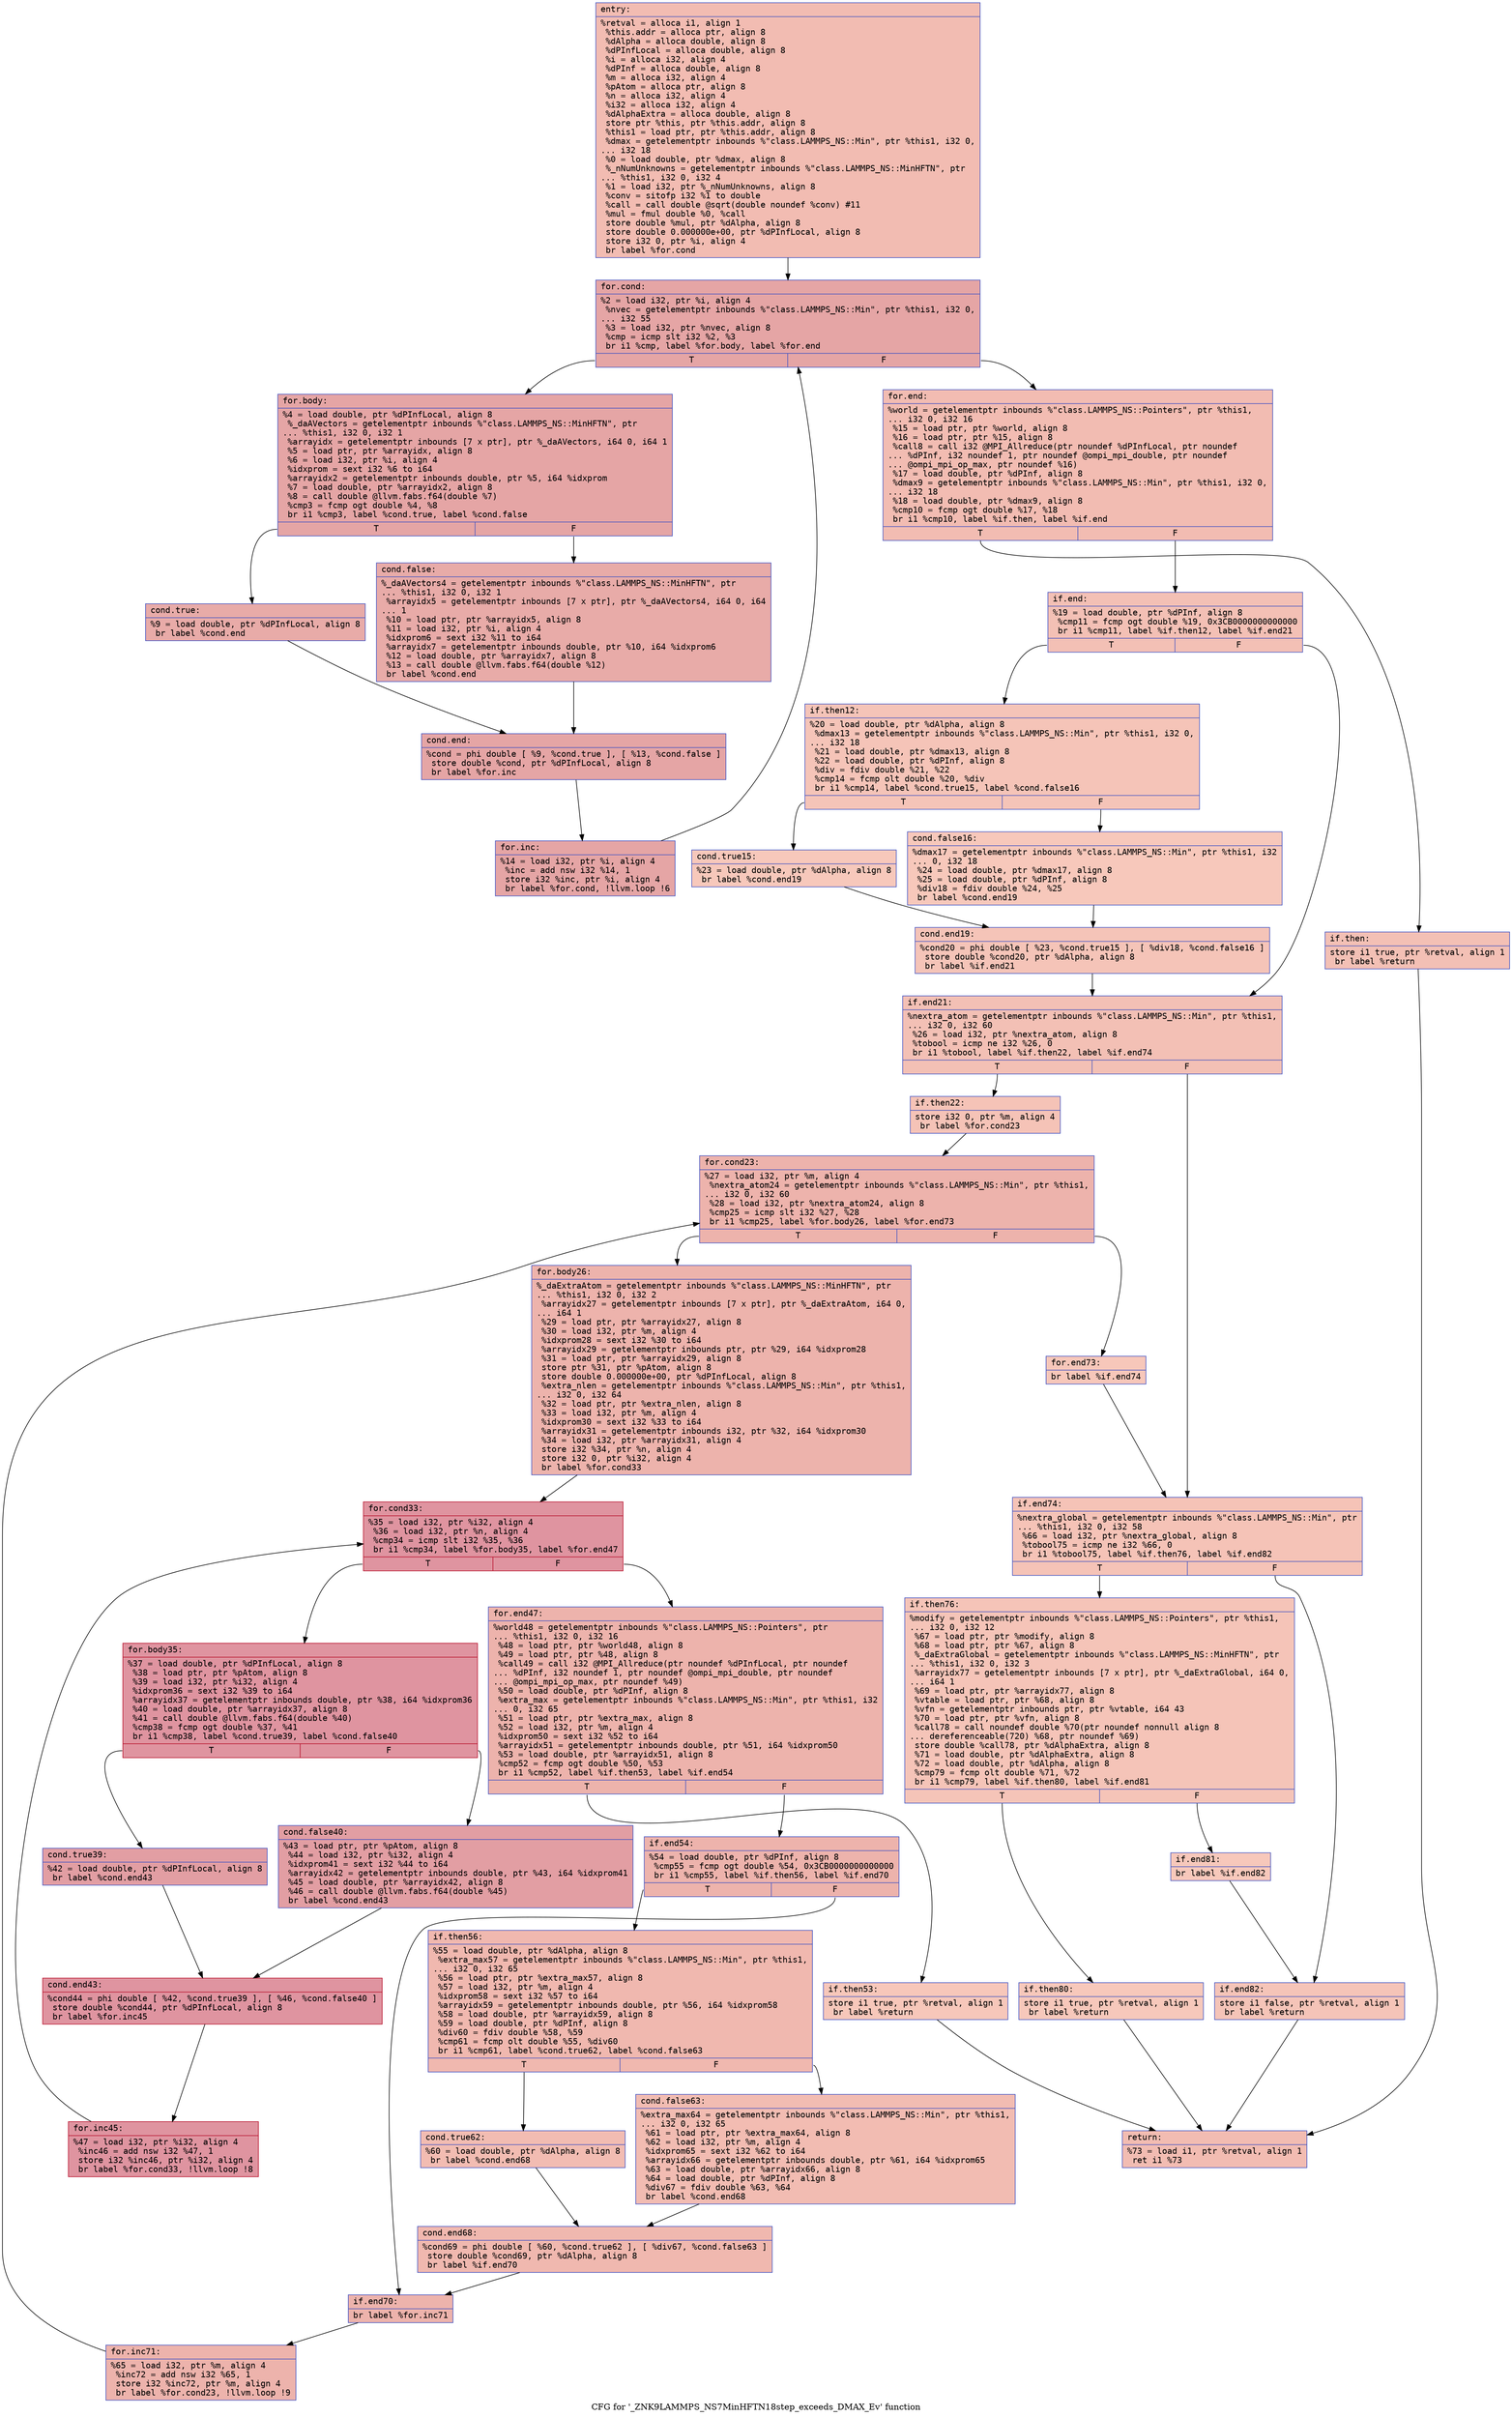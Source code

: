 digraph "CFG for '_ZNK9LAMMPS_NS7MinHFTN18step_exceeds_DMAX_Ev' function" {
	label="CFG for '_ZNK9LAMMPS_NS7MinHFTN18step_exceeds_DMAX_Ev' function";

	Node0x556e845b6450 [shape=record,color="#3d50c3ff", style=filled, fillcolor="#e1675170" fontname="Courier",label="{entry:\l|  %retval = alloca i1, align 1\l  %this.addr = alloca ptr, align 8\l  %dAlpha = alloca double, align 8\l  %dPInfLocal = alloca double, align 8\l  %i = alloca i32, align 4\l  %dPInf = alloca double, align 8\l  %m = alloca i32, align 4\l  %pAtom = alloca ptr, align 8\l  %n = alloca i32, align 4\l  %i32 = alloca i32, align 4\l  %dAlphaExtra = alloca double, align 8\l  store ptr %this, ptr %this.addr, align 8\l  %this1 = load ptr, ptr %this.addr, align 8\l  %dmax = getelementptr inbounds %\"class.LAMMPS_NS::Min\", ptr %this1, i32 0,\l... i32 18\l  %0 = load double, ptr %dmax, align 8\l  %_nNumUnknowns = getelementptr inbounds %\"class.LAMMPS_NS::MinHFTN\", ptr\l... %this1, i32 0, i32 4\l  %1 = load i32, ptr %_nNumUnknowns, align 8\l  %conv = sitofp i32 %1 to double\l  %call = call double @sqrt(double noundef %conv) #11\l  %mul = fmul double %0, %call\l  store double %mul, ptr %dAlpha, align 8\l  store double 0.000000e+00, ptr %dPInfLocal, align 8\l  store i32 0, ptr %i, align 4\l  br label %for.cond\l}"];
	Node0x556e845b6450 -> Node0x556e845b9130[tooltip="entry -> for.cond\nProbability 100.00%" ];
	Node0x556e845b9130 [shape=record,color="#3d50c3ff", style=filled, fillcolor="#c5333470" fontname="Courier",label="{for.cond:\l|  %2 = load i32, ptr %i, align 4\l  %nvec = getelementptr inbounds %\"class.LAMMPS_NS::Min\", ptr %this1, i32 0,\l... i32 55\l  %3 = load i32, ptr %nvec, align 8\l  %cmp = icmp slt i32 %2, %3\l  br i1 %cmp, label %for.body, label %for.end\l|{<s0>T|<s1>F}}"];
	Node0x556e845b9130:s0 -> Node0x556e845b94b0[tooltip="for.cond -> for.body\nProbability 96.88%" ];
	Node0x556e845b9130:s1 -> Node0x556e845b9530[tooltip="for.cond -> for.end\nProbability 3.12%" ];
	Node0x556e845b94b0 [shape=record,color="#3d50c3ff", style=filled, fillcolor="#c5333470" fontname="Courier",label="{for.body:\l|  %4 = load double, ptr %dPInfLocal, align 8\l  %_daAVectors = getelementptr inbounds %\"class.LAMMPS_NS::MinHFTN\", ptr\l... %this1, i32 0, i32 1\l  %arrayidx = getelementptr inbounds [7 x ptr], ptr %_daAVectors, i64 0, i64 1\l  %5 = load ptr, ptr %arrayidx, align 8\l  %6 = load i32, ptr %i, align 4\l  %idxprom = sext i32 %6 to i64\l  %arrayidx2 = getelementptr inbounds double, ptr %5, i64 %idxprom\l  %7 = load double, ptr %arrayidx2, align 8\l  %8 = call double @llvm.fabs.f64(double %7)\l  %cmp3 = fcmp ogt double %4, %8\l  br i1 %cmp3, label %cond.true, label %cond.false\l|{<s0>T|<s1>F}}"];
	Node0x556e845b94b0:s0 -> Node0x556e845b9ec0[tooltip="for.body -> cond.true\nProbability 50.00%" ];
	Node0x556e845b94b0:s1 -> Node0x556e845b9f40[tooltip="for.body -> cond.false\nProbability 50.00%" ];
	Node0x556e845b9ec0 [shape=record,color="#3d50c3ff", style=filled, fillcolor="#cc403a70" fontname="Courier",label="{cond.true:\l|  %9 = load double, ptr %dPInfLocal, align 8\l  br label %cond.end\l}"];
	Node0x556e845b9ec0 -> Node0x556e845ba0f0[tooltip="cond.true -> cond.end\nProbability 100.00%" ];
	Node0x556e845b9f40 [shape=record,color="#3d50c3ff", style=filled, fillcolor="#cc403a70" fontname="Courier",label="{cond.false:\l|  %_daAVectors4 = getelementptr inbounds %\"class.LAMMPS_NS::MinHFTN\", ptr\l... %this1, i32 0, i32 1\l  %arrayidx5 = getelementptr inbounds [7 x ptr], ptr %_daAVectors4, i64 0, i64\l... 1\l  %10 = load ptr, ptr %arrayidx5, align 8\l  %11 = load i32, ptr %i, align 4\l  %idxprom6 = sext i32 %11 to i64\l  %arrayidx7 = getelementptr inbounds double, ptr %10, i64 %idxprom6\l  %12 = load double, ptr %arrayidx7, align 8\l  %13 = call double @llvm.fabs.f64(double %12)\l  br label %cond.end\l}"];
	Node0x556e845b9f40 -> Node0x556e845ba0f0[tooltip="cond.false -> cond.end\nProbability 100.00%" ];
	Node0x556e845ba0f0 [shape=record,color="#3d50c3ff", style=filled, fillcolor="#c5333470" fontname="Courier",label="{cond.end:\l|  %cond = phi double [ %9, %cond.true ], [ %13, %cond.false ]\l  store double %cond, ptr %dPInfLocal, align 8\l  br label %for.inc\l}"];
	Node0x556e845ba0f0 -> Node0x556e845ba8d0[tooltip="cond.end -> for.inc\nProbability 100.00%" ];
	Node0x556e845ba8d0 [shape=record,color="#3d50c3ff", style=filled, fillcolor="#c5333470" fontname="Courier",label="{for.inc:\l|  %14 = load i32, ptr %i, align 4\l  %inc = add nsw i32 %14, 1\l  store i32 %inc, ptr %i, align 4\l  br label %for.cond, !llvm.loop !6\l}"];
	Node0x556e845ba8d0 -> Node0x556e845b9130[tooltip="for.inc -> for.cond\nProbability 100.00%" ];
	Node0x556e845b9530 [shape=record,color="#3d50c3ff", style=filled, fillcolor="#e1675170" fontname="Courier",label="{for.end:\l|  %world = getelementptr inbounds %\"class.LAMMPS_NS::Pointers\", ptr %this1,\l... i32 0, i32 16\l  %15 = load ptr, ptr %world, align 8\l  %16 = load ptr, ptr %15, align 8\l  %call8 = call i32 @MPI_Allreduce(ptr noundef %dPInfLocal, ptr noundef\l... %dPInf, i32 noundef 1, ptr noundef @ompi_mpi_double, ptr noundef\l... @ompi_mpi_op_max, ptr noundef %16)\l  %17 = load double, ptr %dPInf, align 8\l  %dmax9 = getelementptr inbounds %\"class.LAMMPS_NS::Min\", ptr %this1, i32 0,\l... i32 18\l  %18 = load double, ptr %dmax9, align 8\l  %cmp10 = fcmp ogt double %17, %18\l  br i1 %cmp10, label %if.then, label %if.end\l|{<s0>T|<s1>F}}"];
	Node0x556e845b9530:s0 -> Node0x556e845bb310[tooltip="for.end -> if.then\nProbability 50.00%" ];
	Node0x556e845b9530:s1 -> Node0x556e845bb380[tooltip="for.end -> if.end\nProbability 50.00%" ];
	Node0x556e845bb310 [shape=record,color="#3d50c3ff", style=filled, fillcolor="#e5705870" fontname="Courier",label="{if.then:\l|  store i1 true, ptr %retval, align 1\l  br label %return\l}"];
	Node0x556e845bb310 -> Node0x556e845bb540[tooltip="if.then -> return\nProbability 100.00%" ];
	Node0x556e845bb380 [shape=record,color="#3d50c3ff", style=filled, fillcolor="#e5705870" fontname="Courier",label="{if.end:\l|  %19 = load double, ptr %dPInf, align 8\l  %cmp11 = fcmp ogt double %19, 0x3CB0000000000000\l  br i1 %cmp11, label %if.then12, label %if.end21\l|{<s0>T|<s1>F}}"];
	Node0x556e845bb380:s0 -> Node0x556e845bb750[tooltip="if.end -> if.then12\nProbability 50.00%" ];
	Node0x556e845bb380:s1 -> Node0x556e845bb7a0[tooltip="if.end -> if.end21\nProbability 50.00%" ];
	Node0x556e845bb750 [shape=record,color="#3d50c3ff", style=filled, fillcolor="#e97a5f70" fontname="Courier",label="{if.then12:\l|  %20 = load double, ptr %dAlpha, align 8\l  %dmax13 = getelementptr inbounds %\"class.LAMMPS_NS::Min\", ptr %this1, i32 0,\l... i32 18\l  %21 = load double, ptr %dmax13, align 8\l  %22 = load double, ptr %dPInf, align 8\l  %div = fdiv double %21, %22\l  %cmp14 = fcmp olt double %20, %div\l  br i1 %cmp14, label %cond.true15, label %cond.false16\l|{<s0>T|<s1>F}}"];
	Node0x556e845bb750:s0 -> Node0x556e845bbfa0[tooltip="if.then12 -> cond.true15\nProbability 50.00%" ];
	Node0x556e845bb750:s1 -> Node0x556e845bc020[tooltip="if.then12 -> cond.false16\nProbability 50.00%" ];
	Node0x556e845bbfa0 [shape=record,color="#3d50c3ff", style=filled, fillcolor="#ed836670" fontname="Courier",label="{cond.true15:\l|  %23 = load double, ptr %dAlpha, align 8\l  br label %cond.end19\l}"];
	Node0x556e845bbfa0 -> Node0x556e845bc1d0[tooltip="cond.true15 -> cond.end19\nProbability 100.00%" ];
	Node0x556e845bc020 [shape=record,color="#3d50c3ff", style=filled, fillcolor="#ed836670" fontname="Courier",label="{cond.false16:\l|  %dmax17 = getelementptr inbounds %\"class.LAMMPS_NS::Min\", ptr %this1, i32\l... 0, i32 18\l  %24 = load double, ptr %dmax17, align 8\l  %25 = load double, ptr %dPInf, align 8\l  %div18 = fdiv double %24, %25\l  br label %cond.end19\l}"];
	Node0x556e845bc020 -> Node0x556e845bc1d0[tooltip="cond.false16 -> cond.end19\nProbability 100.00%" ];
	Node0x556e845bc1d0 [shape=record,color="#3d50c3ff", style=filled, fillcolor="#e97a5f70" fontname="Courier",label="{cond.end19:\l|  %cond20 = phi double [ %23, %cond.true15 ], [ %div18, %cond.false16 ]\l  store double %cond20, ptr %dAlpha, align 8\l  br label %if.end21\l}"];
	Node0x556e845bc1d0 -> Node0x556e845bb7a0[tooltip="cond.end19 -> if.end21\nProbability 100.00%" ];
	Node0x556e845bb7a0 [shape=record,color="#3d50c3ff", style=filled, fillcolor="#e5705870" fontname="Courier",label="{if.end21:\l|  %nextra_atom = getelementptr inbounds %\"class.LAMMPS_NS::Min\", ptr %this1,\l... i32 0, i32 60\l  %26 = load i32, ptr %nextra_atom, align 8\l  %tobool = icmp ne i32 %26, 0\l  br i1 %tobool, label %if.then22, label %if.end74\l|{<s0>T|<s1>F}}"];
	Node0x556e845bb7a0:s0 -> Node0x556e845bc910[tooltip="if.end21 -> if.then22\nProbability 62.50%" ];
	Node0x556e845bb7a0:s1 -> Node0x556e845bc990[tooltip="if.end21 -> if.end74\nProbability 37.50%" ];
	Node0x556e845bc910 [shape=record,color="#3d50c3ff", style=filled, fillcolor="#e8765c70" fontname="Courier",label="{if.then22:\l|  store i32 0, ptr %m, align 4\l  br label %for.cond23\l}"];
	Node0x556e845bc910 -> Node0x556e845bcbc0[tooltip="if.then22 -> for.cond23\nProbability 100.00%" ];
	Node0x556e845bcbc0 [shape=record,color="#3d50c3ff", style=filled, fillcolor="#d6524470" fontname="Courier",label="{for.cond23:\l|  %27 = load i32, ptr %m, align 4\l  %nextra_atom24 = getelementptr inbounds %\"class.LAMMPS_NS::Min\", ptr %this1,\l... i32 0, i32 60\l  %28 = load i32, ptr %nextra_atom24, align 8\l  %cmp25 = icmp slt i32 %27, %28\l  br i1 %cmp25, label %for.body26, label %for.end73\l|{<s0>T|<s1>F}}"];
	Node0x556e845bcbc0:s0 -> Node0x556e845bcf50[tooltip="for.cond23 -> for.body26\nProbability 96.88%" ];
	Node0x556e845bcbc0:s1 -> Node0x556e845bcfd0[tooltip="for.cond23 -> for.end73\nProbability 3.12%" ];
	Node0x556e845bcf50 [shape=record,color="#3d50c3ff", style=filled, fillcolor="#d6524470" fontname="Courier",label="{for.body26:\l|  %_daExtraAtom = getelementptr inbounds %\"class.LAMMPS_NS::MinHFTN\", ptr\l... %this1, i32 0, i32 2\l  %arrayidx27 = getelementptr inbounds [7 x ptr], ptr %_daExtraAtom, i64 0,\l... i64 1\l  %29 = load ptr, ptr %arrayidx27, align 8\l  %30 = load i32, ptr %m, align 4\l  %idxprom28 = sext i32 %30 to i64\l  %arrayidx29 = getelementptr inbounds ptr, ptr %29, i64 %idxprom28\l  %31 = load ptr, ptr %arrayidx29, align 8\l  store ptr %31, ptr %pAtom, align 8\l  store double 0.000000e+00, ptr %dPInfLocal, align 8\l  %extra_nlen = getelementptr inbounds %\"class.LAMMPS_NS::Min\", ptr %this1,\l... i32 0, i32 64\l  %32 = load ptr, ptr %extra_nlen, align 8\l  %33 = load i32, ptr %m, align 4\l  %idxprom30 = sext i32 %33 to i64\l  %arrayidx31 = getelementptr inbounds i32, ptr %32, i64 %idxprom30\l  %34 = load i32, ptr %arrayidx31, align 4\l  store i32 %34, ptr %n, align 4\l  store i32 0, ptr %i32, align 4\l  br label %for.cond33\l}"];
	Node0x556e845bcf50 -> Node0x556e845bdc90[tooltip="for.body26 -> for.cond33\nProbability 100.00%" ];
	Node0x556e845bdc90 [shape=record,color="#b70d28ff", style=filled, fillcolor="#b70d2870" fontname="Courier",label="{for.cond33:\l|  %35 = load i32, ptr %i32, align 4\l  %36 = load i32, ptr %n, align 4\l  %cmp34 = icmp slt i32 %35, %36\l  br i1 %cmp34, label %for.body35, label %for.end47\l|{<s0>T|<s1>F}}"];
	Node0x556e845bdc90:s0 -> Node0x556e845bdf30[tooltip="for.cond33 -> for.body35\nProbability 96.88%" ];
	Node0x556e845bdc90:s1 -> Node0x556e845bdfb0[tooltip="for.cond33 -> for.end47\nProbability 3.12%" ];
	Node0x556e845bdf30 [shape=record,color="#b70d28ff", style=filled, fillcolor="#b70d2870" fontname="Courier",label="{for.body35:\l|  %37 = load double, ptr %dPInfLocal, align 8\l  %38 = load ptr, ptr %pAtom, align 8\l  %39 = load i32, ptr %i32, align 4\l  %idxprom36 = sext i32 %39 to i64\l  %arrayidx37 = getelementptr inbounds double, ptr %38, i64 %idxprom36\l  %40 = load double, ptr %arrayidx37, align 8\l  %41 = call double @llvm.fabs.f64(double %40)\l  %cmp38 = fcmp ogt double %37, %41\l  br i1 %cmp38, label %cond.true39, label %cond.false40\l|{<s0>T|<s1>F}}"];
	Node0x556e845bdf30:s0 -> Node0x556e845be650[tooltip="for.body35 -> cond.true39\nProbability 50.00%" ];
	Node0x556e845bdf30:s1 -> Node0x556e845be6d0[tooltip="for.body35 -> cond.false40\nProbability 50.00%" ];
	Node0x556e845be650 [shape=record,color="#3d50c3ff", style=filled, fillcolor="#be242e70" fontname="Courier",label="{cond.true39:\l|  %42 = load double, ptr %dPInfLocal, align 8\l  br label %cond.end43\l}"];
	Node0x556e845be650 -> Node0x556e845be8e0[tooltip="cond.true39 -> cond.end43\nProbability 100.00%" ];
	Node0x556e845be6d0 [shape=record,color="#3d50c3ff", style=filled, fillcolor="#be242e70" fontname="Courier",label="{cond.false40:\l|  %43 = load ptr, ptr %pAtom, align 8\l  %44 = load i32, ptr %i32, align 4\l  %idxprom41 = sext i32 %44 to i64\l  %arrayidx42 = getelementptr inbounds double, ptr %43, i64 %idxprom41\l  %45 = load double, ptr %arrayidx42, align 8\l  %46 = call double @llvm.fabs.f64(double %45)\l  br label %cond.end43\l}"];
	Node0x556e845be6d0 -> Node0x556e845be8e0[tooltip="cond.false40 -> cond.end43\nProbability 100.00%" ];
	Node0x556e845be8e0 [shape=record,color="#b70d28ff", style=filled, fillcolor="#b70d2870" fontname="Courier",label="{cond.end43:\l|  %cond44 = phi double [ %42, %cond.true39 ], [ %46, %cond.false40 ]\l  store double %cond44, ptr %dPInfLocal, align 8\l  br label %for.inc45\l}"];
	Node0x556e845be8e0 -> Node0x556e845beee0[tooltip="cond.end43 -> for.inc45\nProbability 100.00%" ];
	Node0x556e845beee0 [shape=record,color="#b70d28ff", style=filled, fillcolor="#b70d2870" fontname="Courier",label="{for.inc45:\l|  %47 = load i32, ptr %i32, align 4\l  %inc46 = add nsw i32 %47, 1\l  store i32 %inc46, ptr %i32, align 4\l  br label %for.cond33, !llvm.loop !8\l}"];
	Node0x556e845beee0 -> Node0x556e845bdc90[tooltip="for.inc45 -> for.cond33\nProbability 100.00%" ];
	Node0x556e845bdfb0 [shape=record,color="#3d50c3ff", style=filled, fillcolor="#d6524470" fontname="Courier",label="{for.end47:\l|  %world48 = getelementptr inbounds %\"class.LAMMPS_NS::Pointers\", ptr\l... %this1, i32 0, i32 16\l  %48 = load ptr, ptr %world48, align 8\l  %49 = load ptr, ptr %48, align 8\l  %call49 = call i32 @MPI_Allreduce(ptr noundef %dPInfLocal, ptr noundef\l... %dPInf, i32 noundef 1, ptr noundef @ompi_mpi_double, ptr noundef\l... @ompi_mpi_op_max, ptr noundef %49)\l  %50 = load double, ptr %dPInf, align 8\l  %extra_max = getelementptr inbounds %\"class.LAMMPS_NS::Min\", ptr %this1, i32\l... 0, i32 65\l  %51 = load ptr, ptr %extra_max, align 8\l  %52 = load i32, ptr %m, align 4\l  %idxprom50 = sext i32 %52 to i64\l  %arrayidx51 = getelementptr inbounds double, ptr %51, i64 %idxprom50\l  %53 = load double, ptr %arrayidx51, align 8\l  %cmp52 = fcmp ogt double %50, %53\l  br i1 %cmp52, label %if.then53, label %if.end54\l|{<s0>T|<s1>F}}"];
	Node0x556e845bdfb0:s0 -> Node0x556e845c04a0[tooltip="for.end47 -> if.then53\nProbability 3.12%" ];
	Node0x556e845bdfb0:s1 -> Node0x556e845c0520[tooltip="for.end47 -> if.end54\nProbability 96.88%" ];
	Node0x556e845c04a0 [shape=record,color="#3d50c3ff", style=filled, fillcolor="#ec7f6370" fontname="Courier",label="{if.then53:\l|  store i1 true, ptr %retval, align 1\l  br label %return\l}"];
	Node0x556e845c04a0 -> Node0x556e845bb540[tooltip="if.then53 -> return\nProbability 100.00%" ];
	Node0x556e845c0520 [shape=record,color="#3d50c3ff", style=filled, fillcolor="#d6524470" fontname="Courier",label="{if.end54:\l|  %54 = load double, ptr %dPInf, align 8\l  %cmp55 = fcmp ogt double %54, 0x3CB0000000000000\l  br i1 %cmp55, label %if.then56, label %if.end70\l|{<s0>T|<s1>F}}"];
	Node0x556e845c0520:s0 -> Node0x556e845bbb10[tooltip="if.end54 -> if.then56\nProbability 50.00%" ];
	Node0x556e845c0520:s1 -> Node0x556e845bbb90[tooltip="if.end54 -> if.end70\nProbability 50.00%" ];
	Node0x556e845bbb10 [shape=record,color="#3d50c3ff", style=filled, fillcolor="#dc5d4a70" fontname="Courier",label="{if.then56:\l|  %55 = load double, ptr %dAlpha, align 8\l  %extra_max57 = getelementptr inbounds %\"class.LAMMPS_NS::Min\", ptr %this1,\l... i32 0, i32 65\l  %56 = load ptr, ptr %extra_max57, align 8\l  %57 = load i32, ptr %m, align 4\l  %idxprom58 = sext i32 %57 to i64\l  %arrayidx59 = getelementptr inbounds double, ptr %56, i64 %idxprom58\l  %58 = load double, ptr %arrayidx59, align 8\l  %59 = load double, ptr %dPInf, align 8\l  %div60 = fdiv double %58, %59\l  %cmp61 = fcmp olt double %55, %div60\l  br i1 %cmp61, label %cond.true62, label %cond.false63\l|{<s0>T|<s1>F}}"];
	Node0x556e845bbb10:s0 -> Node0x556e845c1690[tooltip="if.then56 -> cond.true62\nProbability 50.00%" ];
	Node0x556e845bbb10:s1 -> Node0x556e845c1710[tooltip="if.then56 -> cond.false63\nProbability 50.00%" ];
	Node0x556e845c1690 [shape=record,color="#3d50c3ff", style=filled, fillcolor="#e1675170" fontname="Courier",label="{cond.true62:\l|  %60 = load double, ptr %dAlpha, align 8\l  br label %cond.end68\l}"];
	Node0x556e845c1690 -> Node0x556e845c1920[tooltip="cond.true62 -> cond.end68\nProbability 100.00%" ];
	Node0x556e845c1710 [shape=record,color="#3d50c3ff", style=filled, fillcolor="#e1675170" fontname="Courier",label="{cond.false63:\l|  %extra_max64 = getelementptr inbounds %\"class.LAMMPS_NS::Min\", ptr %this1,\l... i32 0, i32 65\l  %61 = load ptr, ptr %extra_max64, align 8\l  %62 = load i32, ptr %m, align 4\l  %idxprom65 = sext i32 %62 to i64\l  %arrayidx66 = getelementptr inbounds double, ptr %61, i64 %idxprom65\l  %63 = load double, ptr %arrayidx66, align 8\l  %64 = load double, ptr %dPInf, align 8\l  %div67 = fdiv double %63, %64\l  br label %cond.end68\l}"];
	Node0x556e845c1710 -> Node0x556e845c1920[tooltip="cond.false63 -> cond.end68\nProbability 100.00%" ];
	Node0x556e845c1920 [shape=record,color="#3d50c3ff", style=filled, fillcolor="#dc5d4a70" fontname="Courier",label="{cond.end68:\l|  %cond69 = phi double [ %60, %cond.true62 ], [ %div67, %cond.false63 ]\l  store double %cond69, ptr %dAlpha, align 8\l  br label %if.end70\l}"];
	Node0x556e845c1920 -> Node0x556e845bbb90[tooltip="cond.end68 -> if.end70\nProbability 100.00%" ];
	Node0x556e845bbb90 [shape=record,color="#3d50c3ff", style=filled, fillcolor="#d6524470" fontname="Courier",label="{if.end70:\l|  br label %for.inc71\l}"];
	Node0x556e845bbb90 -> Node0x556e845c20c0[tooltip="if.end70 -> for.inc71\nProbability 100.00%" ];
	Node0x556e845c20c0 [shape=record,color="#3d50c3ff", style=filled, fillcolor="#d6524470" fontname="Courier",label="{for.inc71:\l|  %65 = load i32, ptr %m, align 4\l  %inc72 = add nsw i32 %65, 1\l  store i32 %inc72, ptr %m, align 4\l  br label %for.cond23, !llvm.loop !9\l}"];
	Node0x556e845c20c0 -> Node0x556e845bcbc0[tooltip="for.inc71 -> for.cond23\nProbability 100.00%" ];
	Node0x556e845bcfd0 [shape=record,color="#3d50c3ff", style=filled, fillcolor="#ec7f6370" fontname="Courier",label="{for.end73:\l|  br label %if.end74\l}"];
	Node0x556e845bcfd0 -> Node0x556e845bc990[tooltip="for.end73 -> if.end74\nProbability 100.00%" ];
	Node0x556e845bc990 [shape=record,color="#3d50c3ff", style=filled, fillcolor="#e8765c70" fontname="Courier",label="{if.end74:\l|  %nextra_global = getelementptr inbounds %\"class.LAMMPS_NS::Min\", ptr\l... %this1, i32 0, i32 58\l  %66 = load i32, ptr %nextra_global, align 8\l  %tobool75 = icmp ne i32 %66, 0\l  br i1 %tobool75, label %if.then76, label %if.end82\l|{<s0>T|<s1>F}}"];
	Node0x556e845bc990:s0 -> Node0x556e845c27e0[tooltip="if.end74 -> if.then76\nProbability 62.50%" ];
	Node0x556e845bc990:s1 -> Node0x556e845c2860[tooltip="if.end74 -> if.end82\nProbability 37.50%" ];
	Node0x556e845c27e0 [shape=record,color="#3d50c3ff", style=filled, fillcolor="#e97a5f70" fontname="Courier",label="{if.then76:\l|  %modify = getelementptr inbounds %\"class.LAMMPS_NS::Pointers\", ptr %this1,\l... i32 0, i32 12\l  %67 = load ptr, ptr %modify, align 8\l  %68 = load ptr, ptr %67, align 8\l  %_daExtraGlobal = getelementptr inbounds %\"class.LAMMPS_NS::MinHFTN\", ptr\l... %this1, i32 0, i32 3\l  %arrayidx77 = getelementptr inbounds [7 x ptr], ptr %_daExtraGlobal, i64 0,\l... i64 1\l  %69 = load ptr, ptr %arrayidx77, align 8\l  %vtable = load ptr, ptr %68, align 8\l  %vfn = getelementptr inbounds ptr, ptr %vtable, i64 43\l  %70 = load ptr, ptr %vfn, align 8\l  %call78 = call noundef double %70(ptr noundef nonnull align 8\l... dereferenceable(720) %68, ptr noundef %69)\l  store double %call78, ptr %dAlphaExtra, align 8\l  %71 = load double, ptr %dAlphaExtra, align 8\l  %72 = load double, ptr %dAlpha, align 8\l  %cmp79 = fcmp olt double %71, %72\l  br i1 %cmp79, label %if.then80, label %if.end81\l|{<s0>T|<s1>F}}"];
	Node0x556e845c27e0:s0 -> Node0x556e845c3360[tooltip="if.then76 -> if.then80\nProbability 50.00%" ];
	Node0x556e845c27e0:s1 -> Node0x556e845c33e0[tooltip="if.then76 -> if.end81\nProbability 50.00%" ];
	Node0x556e845c3360 [shape=record,color="#3d50c3ff", style=filled, fillcolor="#ed836670" fontname="Courier",label="{if.then80:\l|  store i1 true, ptr %retval, align 1\l  br label %return\l}"];
	Node0x556e845c3360 -> Node0x556e845bb540[tooltip="if.then80 -> return\nProbability 100.00%" ];
	Node0x556e845c33e0 [shape=record,color="#3d50c3ff", style=filled, fillcolor="#ed836670" fontname="Courier",label="{if.end81:\l|  br label %if.end82\l}"];
	Node0x556e845c33e0 -> Node0x556e845c2860[tooltip="if.end81 -> if.end82\nProbability 100.00%" ];
	Node0x556e845c2860 [shape=record,color="#3d50c3ff", style=filled, fillcolor="#e97a5f70" fontname="Courier",label="{if.end82:\l|  store i1 false, ptr %retval, align 1\l  br label %return\l}"];
	Node0x556e845c2860 -> Node0x556e845bb540[tooltip="if.end82 -> return\nProbability 100.00%" ];
	Node0x556e845bb540 [shape=record,color="#3d50c3ff", style=filled, fillcolor="#e1675170" fontname="Courier",label="{return:\l|  %73 = load i1, ptr %retval, align 1\l  ret i1 %73\l}"];
}
